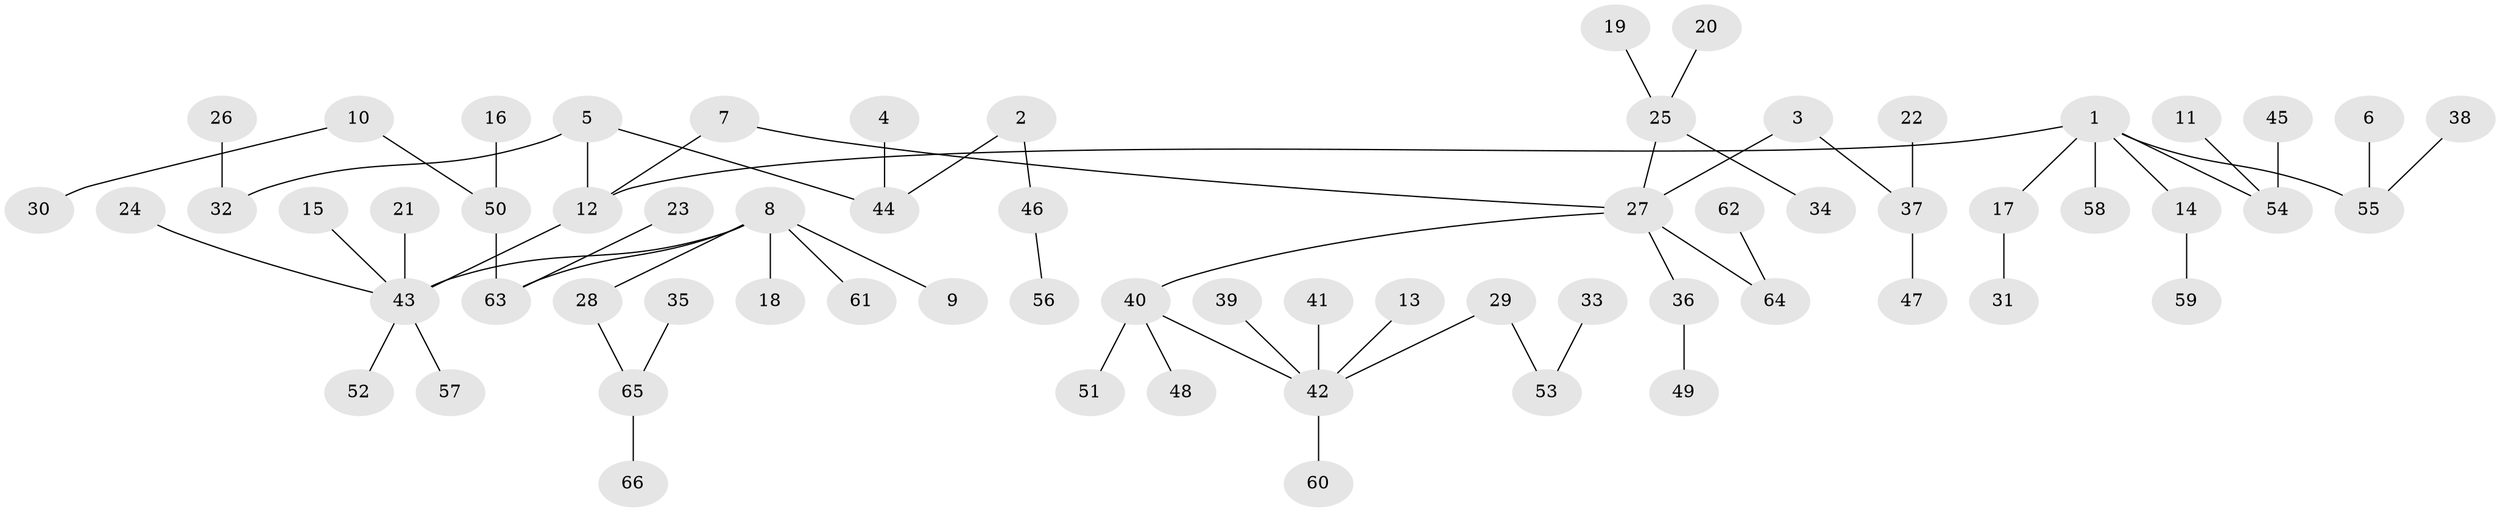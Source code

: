 // original degree distribution, {2: 0.1893939393939394, 6: 0.007575757575757576, 5: 0.045454545454545456, 4: 0.06060606060606061, 3: 0.12878787878787878, 7: 0.022727272727272728, 1: 0.5454545454545454}
// Generated by graph-tools (version 1.1) at 2025/50/03/09/25 03:50:15]
// undirected, 66 vertices, 65 edges
graph export_dot {
graph [start="1"]
  node [color=gray90,style=filled];
  1;
  2;
  3;
  4;
  5;
  6;
  7;
  8;
  9;
  10;
  11;
  12;
  13;
  14;
  15;
  16;
  17;
  18;
  19;
  20;
  21;
  22;
  23;
  24;
  25;
  26;
  27;
  28;
  29;
  30;
  31;
  32;
  33;
  34;
  35;
  36;
  37;
  38;
  39;
  40;
  41;
  42;
  43;
  44;
  45;
  46;
  47;
  48;
  49;
  50;
  51;
  52;
  53;
  54;
  55;
  56;
  57;
  58;
  59;
  60;
  61;
  62;
  63;
  64;
  65;
  66;
  1 -- 12 [weight=1.0];
  1 -- 14 [weight=1.0];
  1 -- 17 [weight=1.0];
  1 -- 54 [weight=1.0];
  1 -- 55 [weight=1.0];
  1 -- 58 [weight=1.0];
  2 -- 44 [weight=1.0];
  2 -- 46 [weight=1.0];
  3 -- 27 [weight=1.0];
  3 -- 37 [weight=1.0];
  4 -- 44 [weight=1.0];
  5 -- 12 [weight=1.0];
  5 -- 32 [weight=1.0];
  5 -- 44 [weight=1.0];
  6 -- 55 [weight=1.0];
  7 -- 12 [weight=1.0];
  7 -- 27 [weight=1.0];
  8 -- 9 [weight=1.0];
  8 -- 18 [weight=1.0];
  8 -- 28 [weight=1.0];
  8 -- 43 [weight=1.0];
  8 -- 61 [weight=1.0];
  8 -- 63 [weight=1.0];
  10 -- 30 [weight=1.0];
  10 -- 50 [weight=1.0];
  11 -- 54 [weight=1.0];
  12 -- 43 [weight=1.0];
  13 -- 42 [weight=1.0];
  14 -- 59 [weight=1.0];
  15 -- 43 [weight=1.0];
  16 -- 50 [weight=1.0];
  17 -- 31 [weight=1.0];
  19 -- 25 [weight=1.0];
  20 -- 25 [weight=1.0];
  21 -- 43 [weight=1.0];
  22 -- 37 [weight=1.0];
  23 -- 63 [weight=1.0];
  24 -- 43 [weight=1.0];
  25 -- 27 [weight=1.0];
  25 -- 34 [weight=1.0];
  26 -- 32 [weight=1.0];
  27 -- 36 [weight=1.0];
  27 -- 40 [weight=1.0];
  27 -- 64 [weight=1.0];
  28 -- 65 [weight=1.0];
  29 -- 42 [weight=1.0];
  29 -- 53 [weight=1.0];
  33 -- 53 [weight=1.0];
  35 -- 65 [weight=1.0];
  36 -- 49 [weight=1.0];
  37 -- 47 [weight=1.0];
  38 -- 55 [weight=1.0];
  39 -- 42 [weight=1.0];
  40 -- 42 [weight=1.0];
  40 -- 48 [weight=1.0];
  40 -- 51 [weight=1.0];
  41 -- 42 [weight=1.0];
  42 -- 60 [weight=1.0];
  43 -- 52 [weight=1.0];
  43 -- 57 [weight=1.0];
  45 -- 54 [weight=1.0];
  46 -- 56 [weight=1.0];
  50 -- 63 [weight=1.0];
  62 -- 64 [weight=1.0];
  65 -- 66 [weight=1.0];
}
